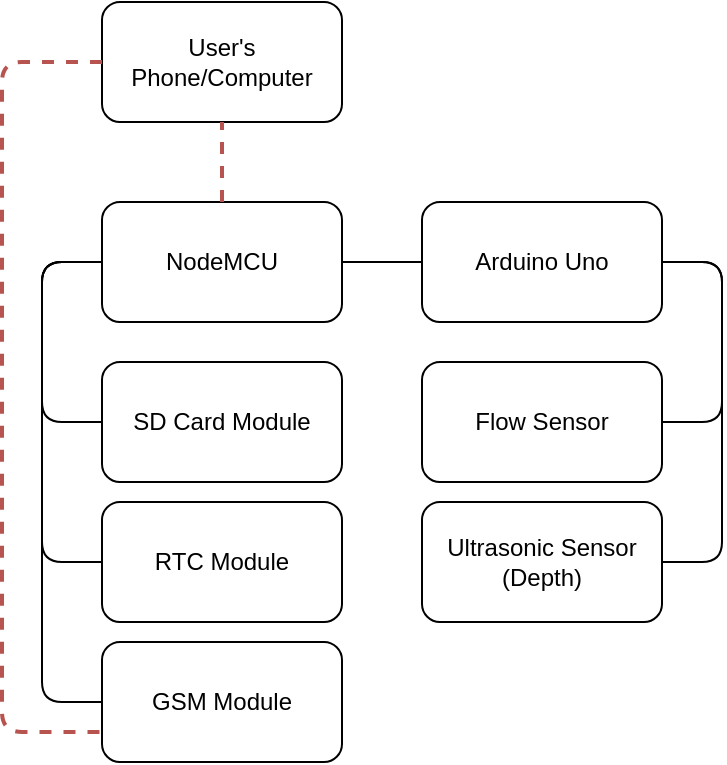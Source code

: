 <mxfile pages="1" version="11.2.4" type="device"><diagram id="KxXraQfBwEos1pagpM3I" name="Block Diagram"><mxGraphModel dx="772" dy="523" grid="1" gridSize="10" guides="1" tooltips="1" connect="1" arrows="1" fold="1" page="1" pageScale="1" pageWidth="850" pageHeight="1100" math="0" shadow="0"><root><mxCell id="0"/><mxCell id="1" parent="0"/><mxCell id="gYXUk8gia8Q_6XZ2INFQ-1" value="Arduino Uno" style="rounded=1;whiteSpace=wrap;html=1;" parent="1" vertex="1"><mxGeometry x="540" y="300" width="120" height="60" as="geometry"/></mxCell><mxCell id="gYXUk8gia8Q_6XZ2INFQ-2" value="GSM Module" style="rounded=1;whiteSpace=wrap;html=1;" parent="1" vertex="1"><mxGeometry x="380" y="520" width="120" height="60" as="geometry"/></mxCell><mxCell id="gYXUk8gia8Q_6XZ2INFQ-3" value="NodeMCU" style="rounded=1;whiteSpace=wrap;html=1;" parent="1" vertex="1"><mxGeometry x="380" y="300" width="120" height="60" as="geometry"/></mxCell><mxCell id="gYXUk8gia8Q_6XZ2INFQ-4" value="RTC Module" style="rounded=1;whiteSpace=wrap;html=1;" parent="1" vertex="1"><mxGeometry x="380" y="450" width="120" height="60" as="geometry"/></mxCell><mxCell id="gYXUk8gia8Q_6XZ2INFQ-5" value="SD Card Module" style="rounded=1;whiteSpace=wrap;html=1;" parent="1" vertex="1"><mxGeometry x="380" y="380" width="120" height="60" as="geometry"/></mxCell><mxCell id="gYXUk8gia8Q_6XZ2INFQ-10" value="Flow Sensor" style="rounded=1;whiteSpace=wrap;html=1;" parent="1" vertex="1"><mxGeometry x="540" y="380" width="120" height="60" as="geometry"/></mxCell><mxCell id="gYXUk8gia8Q_6XZ2INFQ-11" value="Ultrasonic Sensor (Depth)" style="rounded=1;whiteSpace=wrap;html=1;" parent="1" vertex="1"><mxGeometry x="540" y="450" width="120" height="60" as="geometry"/></mxCell><mxCell id="gYXUk8gia8Q_6XZ2INFQ-21" value="User's Phone/Computer" style="rounded=1;whiteSpace=wrap;html=1;" parent="1" vertex="1"><mxGeometry x="380" y="200" width="120" height="60" as="geometry"/></mxCell><mxCell id="gYXUk8gia8Q_6XZ2INFQ-22" value="" style="endArrow=none;dashed=1;html=1;exitX=0.5;exitY=0;exitDx=0;exitDy=0;entryX=0.5;entryY=1;entryDx=0;entryDy=0;fillColor=#f8cecc;strokeColor=#b85450;strokeWidth=2;" parent="1" source="gYXUk8gia8Q_6XZ2INFQ-3" target="gYXUk8gia8Q_6XZ2INFQ-21" edge="1"><mxGeometry width="50" height="50" relative="1" as="geometry"><mxPoint x="110" y="380" as="sourcePoint"/><mxPoint x="160" y="330" as="targetPoint"/></mxGeometry></mxCell><mxCell id="KinyXpYpxeOLh2jNBHcP-1" value="" style="endArrow=none;html=1;exitX=1;exitY=0.5;exitDx=0;exitDy=0;entryX=0;entryY=0.5;entryDx=0;entryDy=0;" edge="1" parent="1" source="gYXUk8gia8Q_6XZ2INFQ-3" target="gYXUk8gia8Q_6XZ2INFQ-1"><mxGeometry width="50" height="50" relative="1" as="geometry"><mxPoint x="570" y="460" as="sourcePoint"/><mxPoint x="620" y="410" as="targetPoint"/></mxGeometry></mxCell><mxCell id="KinyXpYpxeOLh2jNBHcP-5" value="" style="endArrow=none;html=1;exitX=1;exitY=0.5;exitDx=0;exitDy=0;entryX=1;entryY=0.5;entryDx=0;entryDy=0;" edge="1" parent="1" source="gYXUk8gia8Q_6XZ2INFQ-1" target="gYXUk8gia8Q_6XZ2INFQ-11"><mxGeometry width="50" height="50" relative="1" as="geometry"><mxPoint x="700" y="420" as="sourcePoint"/><mxPoint x="750" y="370" as="targetPoint"/><Array as="points"><mxPoint x="690" y="330"/><mxPoint x="690" y="480"/></Array></mxGeometry></mxCell><mxCell id="KinyXpYpxeOLh2jNBHcP-6" value="" style="endArrow=none;html=1;exitX=1;exitY=0.5;exitDx=0;exitDy=0;entryX=1;entryY=0.5;entryDx=0;entryDy=0;" edge="1" parent="1" source="gYXUk8gia8Q_6XZ2INFQ-10" target="gYXUk8gia8Q_6XZ2INFQ-1"><mxGeometry width="50" height="50" relative="1" as="geometry"><mxPoint x="720" y="450" as="sourcePoint"/><mxPoint x="770" y="400" as="targetPoint"/><Array as="points"><mxPoint x="690" y="410"/><mxPoint x="690" y="330"/></Array></mxGeometry></mxCell><mxCell id="KinyXpYpxeOLh2jNBHcP-7" value="" style="endArrow=none;html=1;entryX=0;entryY=0.5;entryDx=0;entryDy=0;exitX=0;exitY=0.5;exitDx=0;exitDy=0;" edge="1" parent="1" source="gYXUk8gia8Q_6XZ2INFQ-2" target="gYXUk8gia8Q_6XZ2INFQ-3"><mxGeometry width="50" height="50" relative="1" as="geometry"><mxPoint x="200" y="440" as="sourcePoint"/><mxPoint x="250" y="390" as="targetPoint"/><Array as="points"><mxPoint x="350" y="550"/><mxPoint x="350" y="330"/></Array></mxGeometry></mxCell><mxCell id="KinyXpYpxeOLh2jNBHcP-8" value="" style="endArrow=none;html=1;entryX=0;entryY=0.5;entryDx=0;entryDy=0;exitX=0;exitY=0.5;exitDx=0;exitDy=0;" edge="1" parent="1" source="gYXUk8gia8Q_6XZ2INFQ-3" target="gYXUk8gia8Q_6XZ2INFQ-4"><mxGeometry width="50" height="50" relative="1" as="geometry"><mxPoint x="350" y="370" as="sourcePoint"/><mxPoint x="310" y="410" as="targetPoint"/><Array as="points"><mxPoint x="350" y="330"/><mxPoint x="350" y="480"/></Array></mxGeometry></mxCell><mxCell id="KinyXpYpxeOLh2jNBHcP-9" value="" style="endArrow=none;html=1;entryX=0;entryY=0.5;entryDx=0;entryDy=0;exitX=0;exitY=0.5;exitDx=0;exitDy=0;" edge="1" parent="1" source="gYXUk8gia8Q_6XZ2INFQ-3" target="gYXUk8gia8Q_6XZ2INFQ-5"><mxGeometry width="50" height="50" relative="1" as="geometry"><mxPoint x="220" y="450" as="sourcePoint"/><mxPoint x="270" y="400" as="targetPoint"/><Array as="points"><mxPoint x="350" y="330"/><mxPoint x="350" y="410"/></Array></mxGeometry></mxCell><mxCell id="KinyXpYpxeOLh2jNBHcP-10" value="" style="endArrow=none;dashed=1;html=1;strokeColor=#b85450;strokeWidth=2;fillColor=#f8cecc;entryX=0;entryY=0.75;entryDx=0;entryDy=0;exitX=0;exitY=0.5;exitDx=0;exitDy=0;" edge="1" parent="1" source="gYXUk8gia8Q_6XZ2INFQ-21" target="gYXUk8gia8Q_6XZ2INFQ-2"><mxGeometry width="50" height="50" relative="1" as="geometry"><mxPoint x="210" y="620" as="sourcePoint"/><mxPoint x="260" y="570" as="targetPoint"/><Array as="points"><mxPoint x="330" y="230"/><mxPoint x="330" y="565"/></Array></mxGeometry></mxCell></root></mxGraphModel></diagram></mxfile>